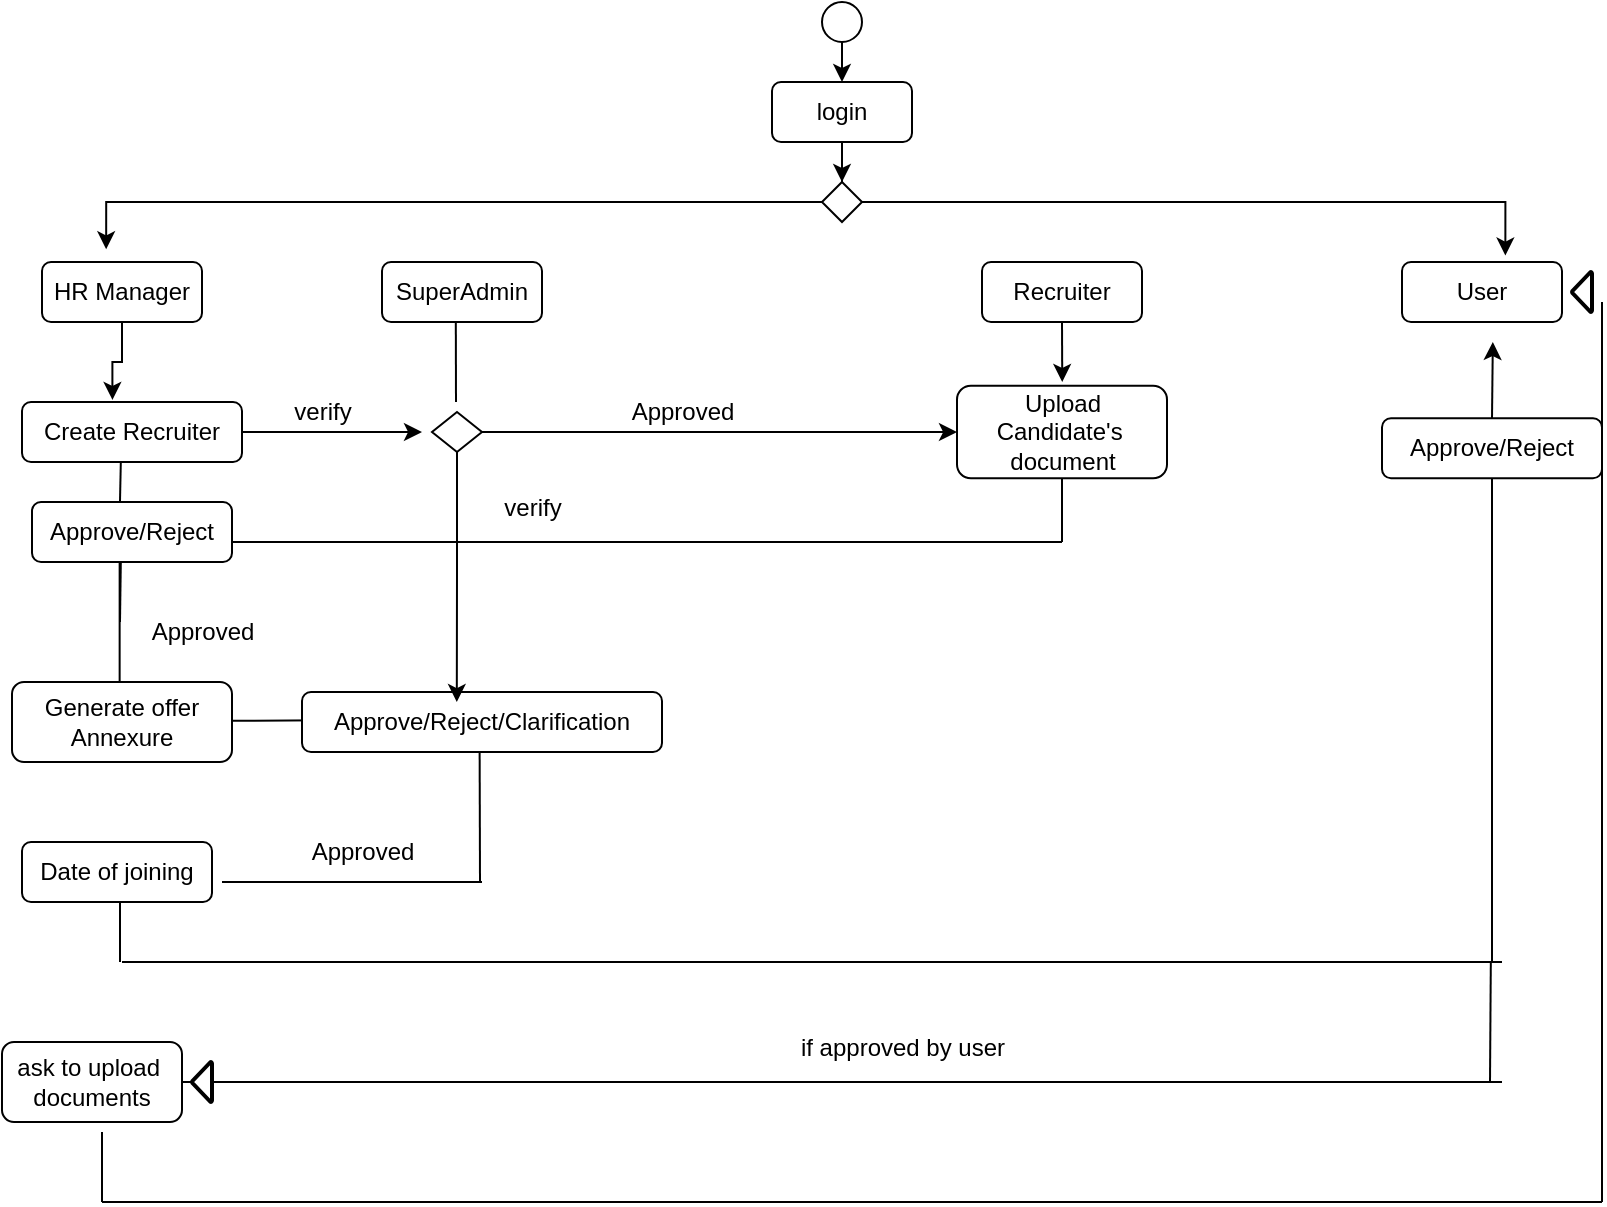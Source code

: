 <mxfile version="23.1.5" type="github">
  <diagram id="C5RBs43oDa-KdzZeNtuy" name="Page-1">
    <mxGraphModel dx="1134" dy="600" grid="1" gridSize="10" guides="1" tooltips="1" connect="1" arrows="1" fold="1" page="1" pageScale="1" pageWidth="827" pageHeight="1169" math="0" shadow="0">
      <root>
        <mxCell id="WIyWlLk6GJQsqaUBKTNV-0" />
        <mxCell id="WIyWlLk6GJQsqaUBKTNV-1" parent="WIyWlLk6GJQsqaUBKTNV-0" />
        <mxCell id="WIyWlLk6GJQsqaUBKTNV-3" value="login" style="rounded=1;whiteSpace=wrap;html=1;fontSize=12;glass=0;strokeWidth=1;shadow=0;" parent="WIyWlLk6GJQsqaUBKTNV-1" vertex="1">
          <mxGeometry x="395" y="60" width="70" height="30" as="geometry" />
        </mxCell>
        <mxCell id="bbwI9RvaQe0_618O25Zi-4" style="edgeStyle=orthogonalEdgeStyle;rounded=0;orthogonalLoop=1;jettySize=auto;html=1;exitX=0.5;exitY=1;exitDx=0;exitDy=0;entryX=0.5;entryY=0;entryDx=0;entryDy=0;" edge="1" parent="WIyWlLk6GJQsqaUBKTNV-1" source="bbwI9RvaQe0_618O25Zi-2" target="WIyWlLk6GJQsqaUBKTNV-3">
          <mxGeometry relative="1" as="geometry" />
        </mxCell>
        <mxCell id="bbwI9RvaQe0_618O25Zi-2" value="" style="ellipse;whiteSpace=wrap;html=1;aspect=fixed;" vertex="1" parent="WIyWlLk6GJQsqaUBKTNV-1">
          <mxGeometry x="420" y="20" width="20" height="20" as="geometry" />
        </mxCell>
        <mxCell id="bbwI9RvaQe0_618O25Zi-24" style="edgeStyle=orthogonalEdgeStyle;rounded=0;orthogonalLoop=1;jettySize=auto;html=1;entryX=0.411;entryY=-0.035;entryDx=0;entryDy=0;entryPerimeter=0;" edge="1" parent="WIyWlLk6GJQsqaUBKTNV-1" source="bbwI9RvaQe0_618O25Zi-9" target="bbwI9RvaQe0_618O25Zi-23">
          <mxGeometry relative="1" as="geometry" />
        </mxCell>
        <mxCell id="bbwI9RvaQe0_618O25Zi-9" value="HR Manager" style="rounded=1;whiteSpace=wrap;html=1;" vertex="1" parent="WIyWlLk6GJQsqaUBKTNV-1">
          <mxGeometry x="30" y="150" width="80" height="30" as="geometry" />
        </mxCell>
        <mxCell id="bbwI9RvaQe0_618O25Zi-10" value="User" style="rounded=1;whiteSpace=wrap;html=1;" vertex="1" parent="WIyWlLk6GJQsqaUBKTNV-1">
          <mxGeometry x="710" y="150" width="80" height="30" as="geometry" />
        </mxCell>
        <mxCell id="bbwI9RvaQe0_618O25Zi-48" style="edgeStyle=orthogonalEdgeStyle;rounded=0;orthogonalLoop=1;jettySize=auto;html=1;exitX=0.5;exitY=1;exitDx=0;exitDy=0;" edge="1" parent="WIyWlLk6GJQsqaUBKTNV-1" source="bbwI9RvaQe0_618O25Zi-11">
          <mxGeometry relative="1" as="geometry">
            <mxPoint x="540.118" y="210" as="targetPoint" />
          </mxGeometry>
        </mxCell>
        <mxCell id="bbwI9RvaQe0_618O25Zi-11" value="Recruiter" style="rounded=1;whiteSpace=wrap;html=1;" vertex="1" parent="WIyWlLk6GJQsqaUBKTNV-1">
          <mxGeometry x="500" y="150" width="80" height="30" as="geometry" />
        </mxCell>
        <mxCell id="bbwI9RvaQe0_618O25Zi-12" value="SuperAdmin" style="rounded=1;whiteSpace=wrap;html=1;" vertex="1" parent="WIyWlLk6GJQsqaUBKTNV-1">
          <mxGeometry x="200" y="150" width="80" height="30" as="geometry" />
        </mxCell>
        <mxCell id="bbwI9RvaQe0_618O25Zi-17" value="" style="edgeStyle=orthogonalEdgeStyle;rounded=0;orthogonalLoop=1;jettySize=auto;html=1;exitX=0.5;exitY=1;exitDx=0;exitDy=0;" edge="1" parent="WIyWlLk6GJQsqaUBKTNV-1" source="WIyWlLk6GJQsqaUBKTNV-3" target="bbwI9RvaQe0_618O25Zi-16">
          <mxGeometry relative="1" as="geometry">
            <mxPoint x="429.529" y="120" as="targetPoint" />
            <mxPoint x="430" y="90" as="sourcePoint" />
          </mxGeometry>
        </mxCell>
        <mxCell id="bbwI9RvaQe0_618O25Zi-19" style="edgeStyle=orthogonalEdgeStyle;rounded=0;orthogonalLoop=1;jettySize=auto;html=1;exitX=0;exitY=0.5;exitDx=0;exitDy=0;entryX=0.401;entryY=-0.212;entryDx=0;entryDy=0;entryPerimeter=0;" edge="1" parent="WIyWlLk6GJQsqaUBKTNV-1" source="bbwI9RvaQe0_618O25Zi-16" target="bbwI9RvaQe0_618O25Zi-9">
          <mxGeometry relative="1" as="geometry">
            <mxPoint x="60" y="120.118" as="targetPoint" />
            <Array as="points">
              <mxPoint x="62" y="120" />
            </Array>
          </mxGeometry>
        </mxCell>
        <mxCell id="bbwI9RvaQe0_618O25Zi-20" style="edgeStyle=orthogonalEdgeStyle;rounded=0;orthogonalLoop=1;jettySize=auto;html=1;entryX=0.646;entryY=-0.107;entryDx=0;entryDy=0;entryPerimeter=0;" edge="1" parent="WIyWlLk6GJQsqaUBKTNV-1" source="bbwI9RvaQe0_618O25Zi-16" target="bbwI9RvaQe0_618O25Zi-10">
          <mxGeometry relative="1" as="geometry">
            <mxPoint x="760" y="120" as="targetPoint" />
          </mxGeometry>
        </mxCell>
        <mxCell id="bbwI9RvaQe0_618O25Zi-16" value="" style="rhombus;whiteSpace=wrap;html=1;" vertex="1" parent="WIyWlLk6GJQsqaUBKTNV-1">
          <mxGeometry x="420" y="110" width="20" height="20" as="geometry" />
        </mxCell>
        <mxCell id="bbwI9RvaQe0_618O25Zi-26" style="edgeStyle=orthogonalEdgeStyle;rounded=0;orthogonalLoop=1;jettySize=auto;html=1;" edge="1" parent="WIyWlLk6GJQsqaUBKTNV-1" source="bbwI9RvaQe0_618O25Zi-23">
          <mxGeometry relative="1" as="geometry">
            <mxPoint x="220" y="235" as="targetPoint" />
          </mxGeometry>
        </mxCell>
        <mxCell id="bbwI9RvaQe0_618O25Zi-23" value="Create Recruiter" style="rounded=1;whiteSpace=wrap;html=1;" vertex="1" parent="WIyWlLk6GJQsqaUBKTNV-1">
          <mxGeometry x="20" y="220" width="110" height="30" as="geometry" />
        </mxCell>
        <mxCell id="bbwI9RvaQe0_618O25Zi-29" style="edgeStyle=orthogonalEdgeStyle;rounded=0;orthogonalLoop=1;jettySize=auto;html=1;" edge="1" parent="WIyWlLk6GJQsqaUBKTNV-1" source="bbwI9RvaQe0_618O25Zi-25" target="bbwI9RvaQe0_618O25Zi-30">
          <mxGeometry relative="1" as="geometry">
            <mxPoint x="500.0" y="235" as="targetPoint" />
          </mxGeometry>
        </mxCell>
        <mxCell id="bbwI9RvaQe0_618O25Zi-25" value="" style="rhombus;whiteSpace=wrap;html=1;" vertex="1" parent="WIyWlLk6GJQsqaUBKTNV-1">
          <mxGeometry x="225" y="225" width="25" height="20" as="geometry" />
        </mxCell>
        <mxCell id="bbwI9RvaQe0_618O25Zi-28" value="verify" style="text;html=1;align=center;verticalAlign=middle;resizable=0;points=[];autosize=1;strokeColor=none;fillColor=none;" vertex="1" parent="WIyWlLk6GJQsqaUBKTNV-1">
          <mxGeometry x="145" y="210" width="50" height="30" as="geometry" />
        </mxCell>
        <mxCell id="bbwI9RvaQe0_618O25Zi-30" value="Upload Candidate&#39;s&amp;nbsp;&lt;br&gt;document" style="rounded=1;whiteSpace=wrap;html=1;" vertex="1" parent="WIyWlLk6GJQsqaUBKTNV-1">
          <mxGeometry x="487.5" y="211.88" width="105" height="46.25" as="geometry" />
        </mxCell>
        <mxCell id="bbwI9RvaQe0_618O25Zi-34" value="" style="endArrow=none;html=1;rounded=0;" edge="1" parent="WIyWlLk6GJQsqaUBKTNV-1">
          <mxGeometry width="50" height="50" relative="1" as="geometry">
            <mxPoint x="540" y="290" as="sourcePoint" />
            <mxPoint x="540" y="258.13" as="targetPoint" />
          </mxGeometry>
        </mxCell>
        <mxCell id="bbwI9RvaQe0_618O25Zi-35" value="" style="endArrow=none;html=1;rounded=0;" edge="1" parent="WIyWlLk6GJQsqaUBKTNV-1">
          <mxGeometry width="50" height="50" relative="1" as="geometry">
            <mxPoint x="80" y="290" as="sourcePoint" />
            <mxPoint x="540" y="290" as="targetPoint" />
          </mxGeometry>
        </mxCell>
        <mxCell id="bbwI9RvaQe0_618O25Zi-37" value="verify" style="text;html=1;align=center;verticalAlign=middle;resizable=0;points=[];autosize=1;strokeColor=none;fillColor=none;" vertex="1" parent="WIyWlLk6GJQsqaUBKTNV-1">
          <mxGeometry x="250" y="258.13" width="50" height="30" as="geometry" />
        </mxCell>
        <mxCell id="bbwI9RvaQe0_618O25Zi-38" value="" style="endArrow=none;html=1;rounded=0;" edge="1" parent="WIyWlLk6GJQsqaUBKTNV-1" target="bbwI9RvaQe0_618O25Zi-41">
          <mxGeometry width="50" height="50" relative="1" as="geometry">
            <mxPoint x="80" y="290" as="sourcePoint" />
            <mxPoint x="80" y="250" as="targetPoint" />
          </mxGeometry>
        </mxCell>
        <mxCell id="bbwI9RvaQe0_618O25Zi-39" value="" style="endArrow=none;html=1;rounded=0;" edge="1" parent="WIyWlLk6GJQsqaUBKTNV-1">
          <mxGeometry width="50" height="50" relative="1" as="geometry">
            <mxPoint x="237" y="220" as="sourcePoint" />
            <mxPoint x="236.91" y="180" as="targetPoint" />
          </mxGeometry>
        </mxCell>
        <mxCell id="bbwI9RvaQe0_618O25Zi-40" value="Approved" style="text;html=1;align=center;verticalAlign=middle;resizable=0;points=[];autosize=1;strokeColor=none;fillColor=none;" vertex="1" parent="WIyWlLk6GJQsqaUBKTNV-1">
          <mxGeometry x="315" y="210" width="70" height="30" as="geometry" />
        </mxCell>
        <mxCell id="bbwI9RvaQe0_618O25Zi-41" value="Approve/Reject" style="rounded=1;whiteSpace=wrap;html=1;" vertex="1" parent="WIyWlLk6GJQsqaUBKTNV-1">
          <mxGeometry x="25" y="270" width="100" height="30" as="geometry" />
        </mxCell>
        <mxCell id="bbwI9RvaQe0_618O25Zi-42" value="" style="endArrow=none;html=1;rounded=0;" edge="1" parent="WIyWlLk6GJQsqaUBKTNV-1">
          <mxGeometry width="50" height="50" relative="1" as="geometry">
            <mxPoint x="69" y="330" as="sourcePoint" />
            <mxPoint x="69.41" y="300" as="targetPoint" />
          </mxGeometry>
        </mxCell>
        <mxCell id="bbwI9RvaQe0_618O25Zi-44" value="Generate offer Annexure" style="rounded=1;whiteSpace=wrap;html=1;" vertex="1" parent="WIyWlLk6GJQsqaUBKTNV-1">
          <mxGeometry x="15" y="360" width="110" height="40" as="geometry" />
        </mxCell>
        <mxCell id="bbwI9RvaQe0_618O25Zi-45" value="Approved" style="text;html=1;align=center;verticalAlign=middle;resizable=0;points=[];autosize=1;strokeColor=none;fillColor=none;" vertex="1" parent="WIyWlLk6GJQsqaUBKTNV-1">
          <mxGeometry x="75" y="320" width="70" height="30" as="geometry" />
        </mxCell>
        <mxCell id="bbwI9RvaQe0_618O25Zi-46" value="" style="endArrow=none;html=1;rounded=0;" edge="1" parent="WIyWlLk6GJQsqaUBKTNV-1">
          <mxGeometry width="50" height="50" relative="1" as="geometry">
            <mxPoint x="68.82" y="360" as="sourcePoint" />
            <mxPoint x="68.82" y="300" as="targetPoint" />
          </mxGeometry>
        </mxCell>
        <mxCell id="bbwI9RvaQe0_618O25Zi-49" value="" style="endArrow=none;html=1;rounded=0;" edge="1" parent="WIyWlLk6GJQsqaUBKTNV-1">
          <mxGeometry width="50" height="50" relative="1" as="geometry">
            <mxPoint x="69" y="270" as="sourcePoint" />
            <mxPoint x="69.41" y="250" as="targetPoint" />
          </mxGeometry>
        </mxCell>
        <mxCell id="bbwI9RvaQe0_618O25Zi-50" value="" style="endArrow=none;html=1;rounded=0;" edge="1" parent="WIyWlLk6GJQsqaUBKTNV-1">
          <mxGeometry width="50" height="50" relative="1" as="geometry">
            <mxPoint x="125" y="379.41" as="sourcePoint" />
            <mxPoint x="190" y="379" as="targetPoint" />
          </mxGeometry>
        </mxCell>
        <mxCell id="bbwI9RvaQe0_618O25Zi-51" value="Approve/Reject/Clarification" style="rounded=1;whiteSpace=wrap;html=1;" vertex="1" parent="WIyWlLk6GJQsqaUBKTNV-1">
          <mxGeometry x="160" y="365" width="180" height="30" as="geometry" />
        </mxCell>
        <mxCell id="bbwI9RvaQe0_618O25Zi-52" value="" style="endArrow=none;html=1;rounded=0;" edge="1" parent="WIyWlLk6GJQsqaUBKTNV-1">
          <mxGeometry width="50" height="50" relative="1" as="geometry">
            <mxPoint x="249" y="460" as="sourcePoint" />
            <mxPoint x="248.82" y="395" as="targetPoint" />
          </mxGeometry>
        </mxCell>
        <mxCell id="bbwI9RvaQe0_618O25Zi-53" value="" style="endArrow=none;html=1;rounded=0;" edge="1" parent="WIyWlLk6GJQsqaUBKTNV-1">
          <mxGeometry width="50" height="50" relative="1" as="geometry">
            <mxPoint x="120" y="460" as="sourcePoint" />
            <mxPoint x="250" y="460" as="targetPoint" />
          </mxGeometry>
        </mxCell>
        <mxCell id="bbwI9RvaQe0_618O25Zi-54" value="Date of joining" style="rounded=1;whiteSpace=wrap;html=1;" vertex="1" parent="WIyWlLk6GJQsqaUBKTNV-1">
          <mxGeometry x="20" y="440" width="95" height="30" as="geometry" />
        </mxCell>
        <mxCell id="bbwI9RvaQe0_618O25Zi-55" value="Approved" style="text;html=1;align=center;verticalAlign=middle;resizable=0;points=[];autosize=1;strokeColor=none;fillColor=none;" vertex="1" parent="WIyWlLk6GJQsqaUBKTNV-1">
          <mxGeometry x="155" y="430" width="70" height="30" as="geometry" />
        </mxCell>
        <mxCell id="bbwI9RvaQe0_618O25Zi-57" value="" style="endArrow=none;html=1;rounded=0;" edge="1" parent="WIyWlLk6GJQsqaUBKTNV-1">
          <mxGeometry width="50" height="50" relative="1" as="geometry">
            <mxPoint x="69" y="500" as="sourcePoint" />
            <mxPoint x="69" y="470" as="targetPoint" />
          </mxGeometry>
        </mxCell>
        <mxCell id="bbwI9RvaQe0_618O25Zi-58" value="" style="endArrow=none;html=1;rounded=0;" edge="1" parent="WIyWlLk6GJQsqaUBKTNV-1">
          <mxGeometry width="50" height="50" relative="1" as="geometry">
            <mxPoint x="70" y="500" as="sourcePoint" />
            <mxPoint x="760" y="500" as="targetPoint" />
          </mxGeometry>
        </mxCell>
        <mxCell id="bbwI9RvaQe0_618O25Zi-59" value="" style="endArrow=none;html=1;rounded=0;" edge="1" parent="WIyWlLk6GJQsqaUBKTNV-1" target="bbwI9RvaQe0_618O25Zi-60">
          <mxGeometry width="50" height="50" relative="1" as="geometry">
            <mxPoint x="755" y="500" as="sourcePoint" />
            <mxPoint x="760" y="260" as="targetPoint" />
          </mxGeometry>
        </mxCell>
        <mxCell id="bbwI9RvaQe0_618O25Zi-61" style="edgeStyle=orthogonalEdgeStyle;rounded=0;orthogonalLoop=1;jettySize=auto;html=1;exitX=0.5;exitY=0;exitDx=0;exitDy=0;" edge="1" parent="WIyWlLk6GJQsqaUBKTNV-1" source="bbwI9RvaQe0_618O25Zi-60">
          <mxGeometry relative="1" as="geometry">
            <mxPoint x="755.412" y="190" as="targetPoint" />
          </mxGeometry>
        </mxCell>
        <mxCell id="bbwI9RvaQe0_618O25Zi-60" value="Approve/Reject" style="rounded=1;whiteSpace=wrap;html=1;" vertex="1" parent="WIyWlLk6GJQsqaUBKTNV-1">
          <mxGeometry x="700" y="228.13" width="110" height="30" as="geometry" />
        </mxCell>
        <mxCell id="bbwI9RvaQe0_618O25Zi-62" value="" style="endArrow=none;html=1;rounded=0;" edge="1" parent="WIyWlLk6GJQsqaUBKTNV-1">
          <mxGeometry width="50" height="50" relative="1" as="geometry">
            <mxPoint x="754" y="560" as="sourcePoint" />
            <mxPoint x="754.41" y="500" as="targetPoint" />
          </mxGeometry>
        </mxCell>
        <mxCell id="bbwI9RvaQe0_618O25Zi-63" value="" style="endArrow=none;html=1;rounded=0;" edge="1" parent="WIyWlLk6GJQsqaUBKTNV-1" source="bbwI9RvaQe0_618O25Zi-67">
          <mxGeometry width="50" height="50" relative="1" as="geometry">
            <mxPoint x="100" y="560" as="sourcePoint" />
            <mxPoint x="760" y="560" as="targetPoint" />
          </mxGeometry>
        </mxCell>
        <mxCell id="bbwI9RvaQe0_618O25Zi-65" value="if approved by user" style="text;html=1;align=center;verticalAlign=middle;resizable=0;points=[];autosize=1;strokeColor=none;fillColor=none;" vertex="1" parent="WIyWlLk6GJQsqaUBKTNV-1">
          <mxGeometry x="395" y="528" width="130" height="30" as="geometry" />
        </mxCell>
        <mxCell id="bbwI9RvaQe0_618O25Zi-66" value="ask to upload&amp;nbsp;&lt;br&gt;documents" style="rounded=1;whiteSpace=wrap;html=1;" vertex="1" parent="WIyWlLk6GJQsqaUBKTNV-1">
          <mxGeometry x="10" y="540" width="90" height="40" as="geometry" />
        </mxCell>
        <mxCell id="bbwI9RvaQe0_618O25Zi-68" value="" style="endArrow=none;html=1;rounded=0;" edge="1" parent="WIyWlLk6GJQsqaUBKTNV-1" target="bbwI9RvaQe0_618O25Zi-67">
          <mxGeometry width="50" height="50" relative="1" as="geometry">
            <mxPoint x="100" y="560" as="sourcePoint" />
            <mxPoint x="760" y="560" as="targetPoint" />
          </mxGeometry>
        </mxCell>
        <mxCell id="bbwI9RvaQe0_618O25Zi-67" value="" style="strokeWidth=2;html=1;shape=mxgraph.flowchart.extract_or_measurement;whiteSpace=wrap;rotation=-90;" vertex="1" parent="WIyWlLk6GJQsqaUBKTNV-1">
          <mxGeometry x="100" y="555" width="20" height="10" as="geometry" />
        </mxCell>
        <mxCell id="bbwI9RvaQe0_618O25Zi-69" value="" style="endArrow=none;html=1;rounded=0;" edge="1" parent="WIyWlLk6GJQsqaUBKTNV-1">
          <mxGeometry width="50" height="50" relative="1" as="geometry">
            <mxPoint x="60" y="620" as="sourcePoint" />
            <mxPoint x="810" y="620" as="targetPoint" />
          </mxGeometry>
        </mxCell>
        <mxCell id="bbwI9RvaQe0_618O25Zi-70" value="" style="endArrow=none;html=1;rounded=0;" edge="1" parent="WIyWlLk6GJQsqaUBKTNV-1">
          <mxGeometry width="50" height="50" relative="1" as="geometry">
            <mxPoint x="60" y="620" as="sourcePoint" />
            <mxPoint x="60" y="585" as="targetPoint" />
          </mxGeometry>
        </mxCell>
        <mxCell id="bbwI9RvaQe0_618O25Zi-71" value="" style="endArrow=none;html=1;rounded=0;" edge="1" parent="WIyWlLk6GJQsqaUBKTNV-1">
          <mxGeometry width="50" height="50" relative="1" as="geometry">
            <mxPoint x="810" y="620" as="sourcePoint" />
            <mxPoint x="810" y="170" as="targetPoint" />
          </mxGeometry>
        </mxCell>
        <mxCell id="bbwI9RvaQe0_618O25Zi-73" value="" style="strokeWidth=2;html=1;shape=mxgraph.flowchart.extract_or_measurement;whiteSpace=wrap;rotation=-90;" vertex="1" parent="WIyWlLk6GJQsqaUBKTNV-1">
          <mxGeometry x="790" y="160" width="20" height="10" as="geometry" />
        </mxCell>
        <mxCell id="bbwI9RvaQe0_618O25Zi-74" style="edgeStyle=orthogonalEdgeStyle;rounded=0;orthogonalLoop=1;jettySize=auto;html=1;exitX=0.5;exitY=1;exitDx=0;exitDy=0;entryX=0.43;entryY=0.167;entryDx=0;entryDy=0;entryPerimeter=0;" edge="1" parent="WIyWlLk6GJQsqaUBKTNV-1" source="bbwI9RvaQe0_618O25Zi-25" target="bbwI9RvaQe0_618O25Zi-51">
          <mxGeometry relative="1" as="geometry" />
        </mxCell>
      </root>
    </mxGraphModel>
  </diagram>
</mxfile>
